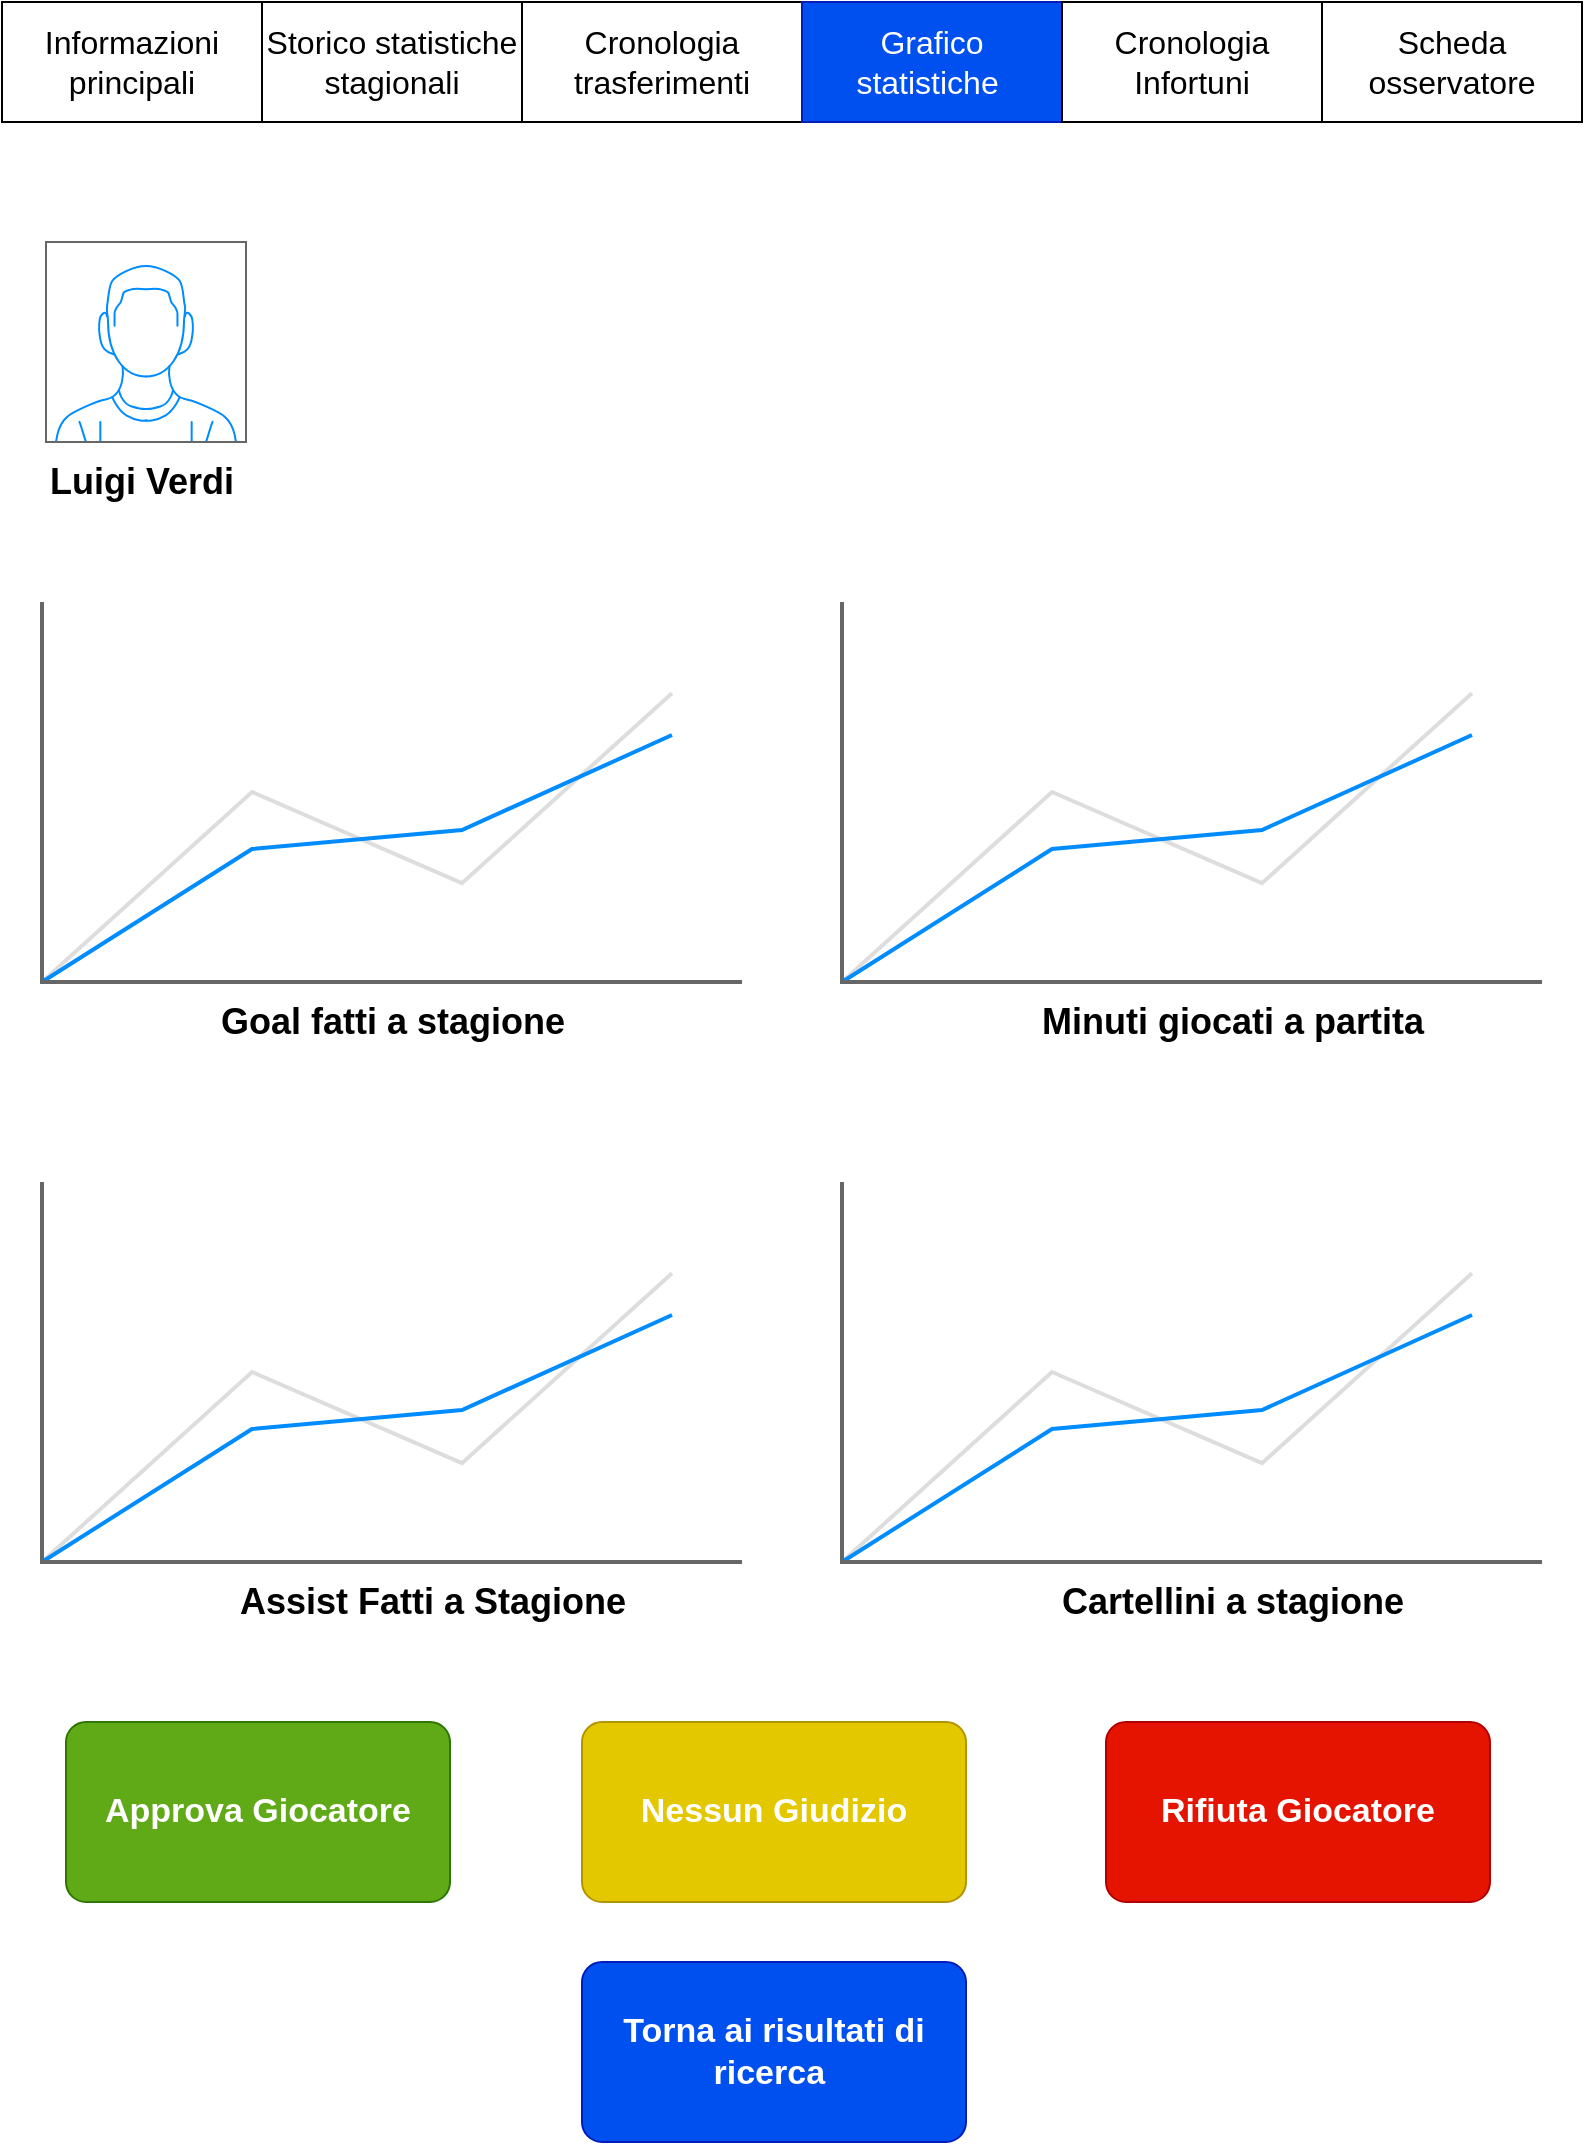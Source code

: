 <mxfile version="12.5.3" type="device"><diagram id="x-QDG0pYbNyyK2jGioUo" name="Page-1"><mxGraphModel dx="1024" dy="592" grid="1" gridSize="10" guides="1" tooltips="1" connect="1" arrows="1" fold="1" page="1" pageScale="1" pageWidth="827" pageHeight="1169" math="0" shadow="0"><root><mxCell id="0"/><mxCell id="1" parent="0"/><mxCell id="8KAfq_AMo4B2ei4xMI48-2" value="" style="verticalLabelPosition=bottom;shadow=0;dashed=0;align=center;html=1;verticalAlign=top;strokeWidth=1;shape=mxgraph.mockup.containers.userMale;strokeColor=#666666;strokeColor2=#008cff;" parent="1" vertex="1"><mxGeometry x="40" y="180" width="100" height="100" as="geometry"/></mxCell><mxCell id="8KAfq_AMo4B2ei4xMI48-3" value="&lt;font style=&quot;font-size: 18px&quot;&gt;&lt;b&gt;Luigi Verdi&lt;/b&gt;&lt;/font&gt;" style="text;html=1;align=left;verticalAlign=middle;resizable=0;points=[];autosize=1;" parent="1" vertex="1"><mxGeometry x="40" y="290" width="110" height="20" as="geometry"/></mxCell><mxCell id="8KAfq_AMo4B2ei4xMI48-25" value="&lt;font size=&quot;3&quot;&gt;Informazioni principali&lt;/font&gt;" style="rounded=0;whiteSpace=wrap;html=1;align=center;" parent="1" vertex="1"><mxGeometry x="18" y="60" width="130" height="60" as="geometry"/></mxCell><mxCell id="8KAfq_AMo4B2ei4xMI48-26" value="&lt;font size=&quot;3&quot;&gt;Storico statistiche stagionali&lt;/font&gt;" style="rounded=0;whiteSpace=wrap;html=1;align=center;" parent="1" vertex="1"><mxGeometry x="148" y="60" width="130" height="60" as="geometry"/></mxCell><mxCell id="8KAfq_AMo4B2ei4xMI48-29" value="&lt;font size=&quot;3&quot;&gt;Cronologia trasferimenti&lt;/font&gt;" style="rounded=0;whiteSpace=wrap;html=1;align=center;" parent="1" vertex="1"><mxGeometry x="278" y="60" width="140" height="60" as="geometry"/></mxCell><mxCell id="8KAfq_AMo4B2ei4xMI48-30" value="&lt;font size=&quot;3&quot;&gt;Grafico statistiche&amp;nbsp;&lt;/font&gt;" style="rounded=0;whiteSpace=wrap;html=1;align=center;fillColor=#0050ef;strokeColor=#001DBC;fontColor=#ffffff;" parent="1" vertex="1"><mxGeometry x="418" y="60" width="130" height="60" as="geometry"/></mxCell><mxCell id="8KAfq_AMo4B2ei4xMI48-31" value="Approva Giocatore" style="strokeWidth=1;shadow=0;dashed=0;align=center;html=1;shape=mxgraph.mockup.buttons.button;strokeColor=#2D7600;mainText=;buttonStyle=round;fontSize=17;fontStyle=1;fillColor=#60a917;whiteSpace=wrap;fontColor=#ffffff;" parent="1" vertex="1"><mxGeometry x="50" y="920" width="192" height="90" as="geometry"/></mxCell><mxCell id="8KAfq_AMo4B2ei4xMI48-32" value="Torna ai risultati di ricerca&amp;nbsp;" style="strokeWidth=1;shadow=0;dashed=0;align=center;html=1;shape=mxgraph.mockup.buttons.button;strokeColor=#001DBC;mainText=;buttonStyle=round;fontSize=17;fontStyle=1;fillColor=#0050ef;whiteSpace=wrap;fontColor=#ffffff;" parent="1" vertex="1"><mxGeometry x="308" y="1040" width="192" height="90" as="geometry"/></mxCell><mxCell id="8KAfq_AMo4B2ei4xMI48-35" value="&lt;font size=&quot;3&quot;&gt;Scheda osservatore&lt;/font&gt;" style="rounded=0;whiteSpace=wrap;html=1;" parent="1" vertex="1"><mxGeometry x="678" y="60" width="130" height="60" as="geometry"/></mxCell><mxCell id="64Xp9d0k3RqVrEgZgOOn-100" value="" style="verticalLabelPosition=bottom;shadow=0;dashed=0;align=center;html=1;verticalAlign=top;strokeWidth=1;shape=mxgraph.mockup.graphics.lineChart;strokeColor=none;strokeColor2=#666666;strokeColor3=#008cff;strokeColor4=#dddddd;" parent="1" vertex="1"><mxGeometry x="38" y="360" width="350" height="190" as="geometry"/></mxCell><mxCell id="64Xp9d0k3RqVrEgZgOOn-101" value="&lt;font style=&quot;font-size: 18px&quot;&gt;&lt;b&gt;Goal fatti a stagione&lt;/b&gt;&lt;/font&gt;" style="text;html=1;align=center;verticalAlign=middle;resizable=0;points=[];autosize=1;" parent="1" vertex="1"><mxGeometry x="118" y="560" width="190" height="20" as="geometry"/></mxCell><mxCell id="64Xp9d0k3RqVrEgZgOOn-102" value="" style="verticalLabelPosition=bottom;shadow=0;dashed=0;align=center;html=1;verticalAlign=top;strokeWidth=1;shape=mxgraph.mockup.graphics.lineChart;strokeColor=none;strokeColor2=#666666;strokeColor3=#008cff;strokeColor4=#dddddd;" parent="1" vertex="1"><mxGeometry x="438" y="360" width="350" height="190" as="geometry"/></mxCell><mxCell id="64Xp9d0k3RqVrEgZgOOn-103" value="&lt;font style=&quot;font-size: 18px&quot;&gt;&lt;b&gt;Minuti giocati a partita&lt;/b&gt;&lt;/font&gt;" style="text;html=1;align=center;verticalAlign=middle;resizable=0;points=[];autosize=1;" parent="1" vertex="1"><mxGeometry x="528" y="560" width="210" height="20" as="geometry"/></mxCell><mxCell id="64Xp9d0k3RqVrEgZgOOn-104" value="" style="verticalLabelPosition=bottom;shadow=0;dashed=0;align=center;html=1;verticalAlign=top;strokeWidth=1;shape=mxgraph.mockup.graphics.lineChart;strokeColor=none;strokeColor2=#666666;strokeColor3=#008cff;strokeColor4=#dddddd;" parent="1" vertex="1"><mxGeometry x="38" y="650" width="350" height="190" as="geometry"/></mxCell><mxCell id="64Xp9d0k3RqVrEgZgOOn-105" value="&lt;span style=&quot;font-size: 18px&quot;&gt;&lt;b&gt;Assist Fatti a Stagione&lt;/b&gt;&lt;/span&gt;" style="text;html=1;align=center;verticalAlign=middle;resizable=0;points=[];autosize=1;" parent="1" vertex="1"><mxGeometry x="128" y="850" width="210" height="20" as="geometry"/></mxCell><mxCell id="64Xp9d0k3RqVrEgZgOOn-106" value="" style="verticalLabelPosition=bottom;shadow=0;dashed=0;align=center;html=1;verticalAlign=top;strokeWidth=1;shape=mxgraph.mockup.graphics.lineChart;strokeColor=none;strokeColor2=#666666;strokeColor3=#008cff;strokeColor4=#dddddd;" parent="1" vertex="1"><mxGeometry x="438" y="650" width="350" height="190" as="geometry"/></mxCell><mxCell id="64Xp9d0k3RqVrEgZgOOn-107" value="&lt;font style=&quot;font-size: 18px&quot;&gt;&lt;b&gt;Cartellini a stagione&lt;/b&gt;&lt;/font&gt;" style="text;html=1;align=center;verticalAlign=middle;resizable=0;points=[];autosize=1;" parent="1" vertex="1"><mxGeometry x="538" y="850" width="190" height="20" as="geometry"/></mxCell><mxCell id="EzrF1zM8WoNem2dXg56V-1" value="Nessun Giudizio" style="strokeWidth=1;shadow=0;dashed=0;align=center;html=1;shape=mxgraph.mockup.buttons.button;strokeColor=#B09500;mainText=;buttonStyle=round;fontSize=17;fontStyle=1;fillColor=#e3c800;whiteSpace=wrap;fontColor=#ffffff;" parent="1" vertex="1"><mxGeometry x="308" y="920" width="192" height="90" as="geometry"/></mxCell><mxCell id="EzrF1zM8WoNem2dXg56V-2" value="Rifiuta Giocatore" style="strokeWidth=1;shadow=0;dashed=0;align=center;html=1;shape=mxgraph.mockup.buttons.button;strokeColor=#B20000;mainText=;buttonStyle=round;fontSize=17;fontStyle=1;fillColor=#e51400;whiteSpace=wrap;fontColor=#ffffff;" parent="1" vertex="1"><mxGeometry x="570" y="920" width="192" height="90" as="geometry"/></mxCell><mxCell id="X8RC2SE3mcrZiyntddaD-1" value="&lt;font size=&quot;3&quot;&gt;Cronologia Infortuni&lt;/font&gt;" style="rounded=0;whiteSpace=wrap;html=1;" vertex="1" parent="1"><mxGeometry x="548" y="60" width="130" height="60" as="geometry"/></mxCell></root></mxGraphModel></diagram></mxfile>